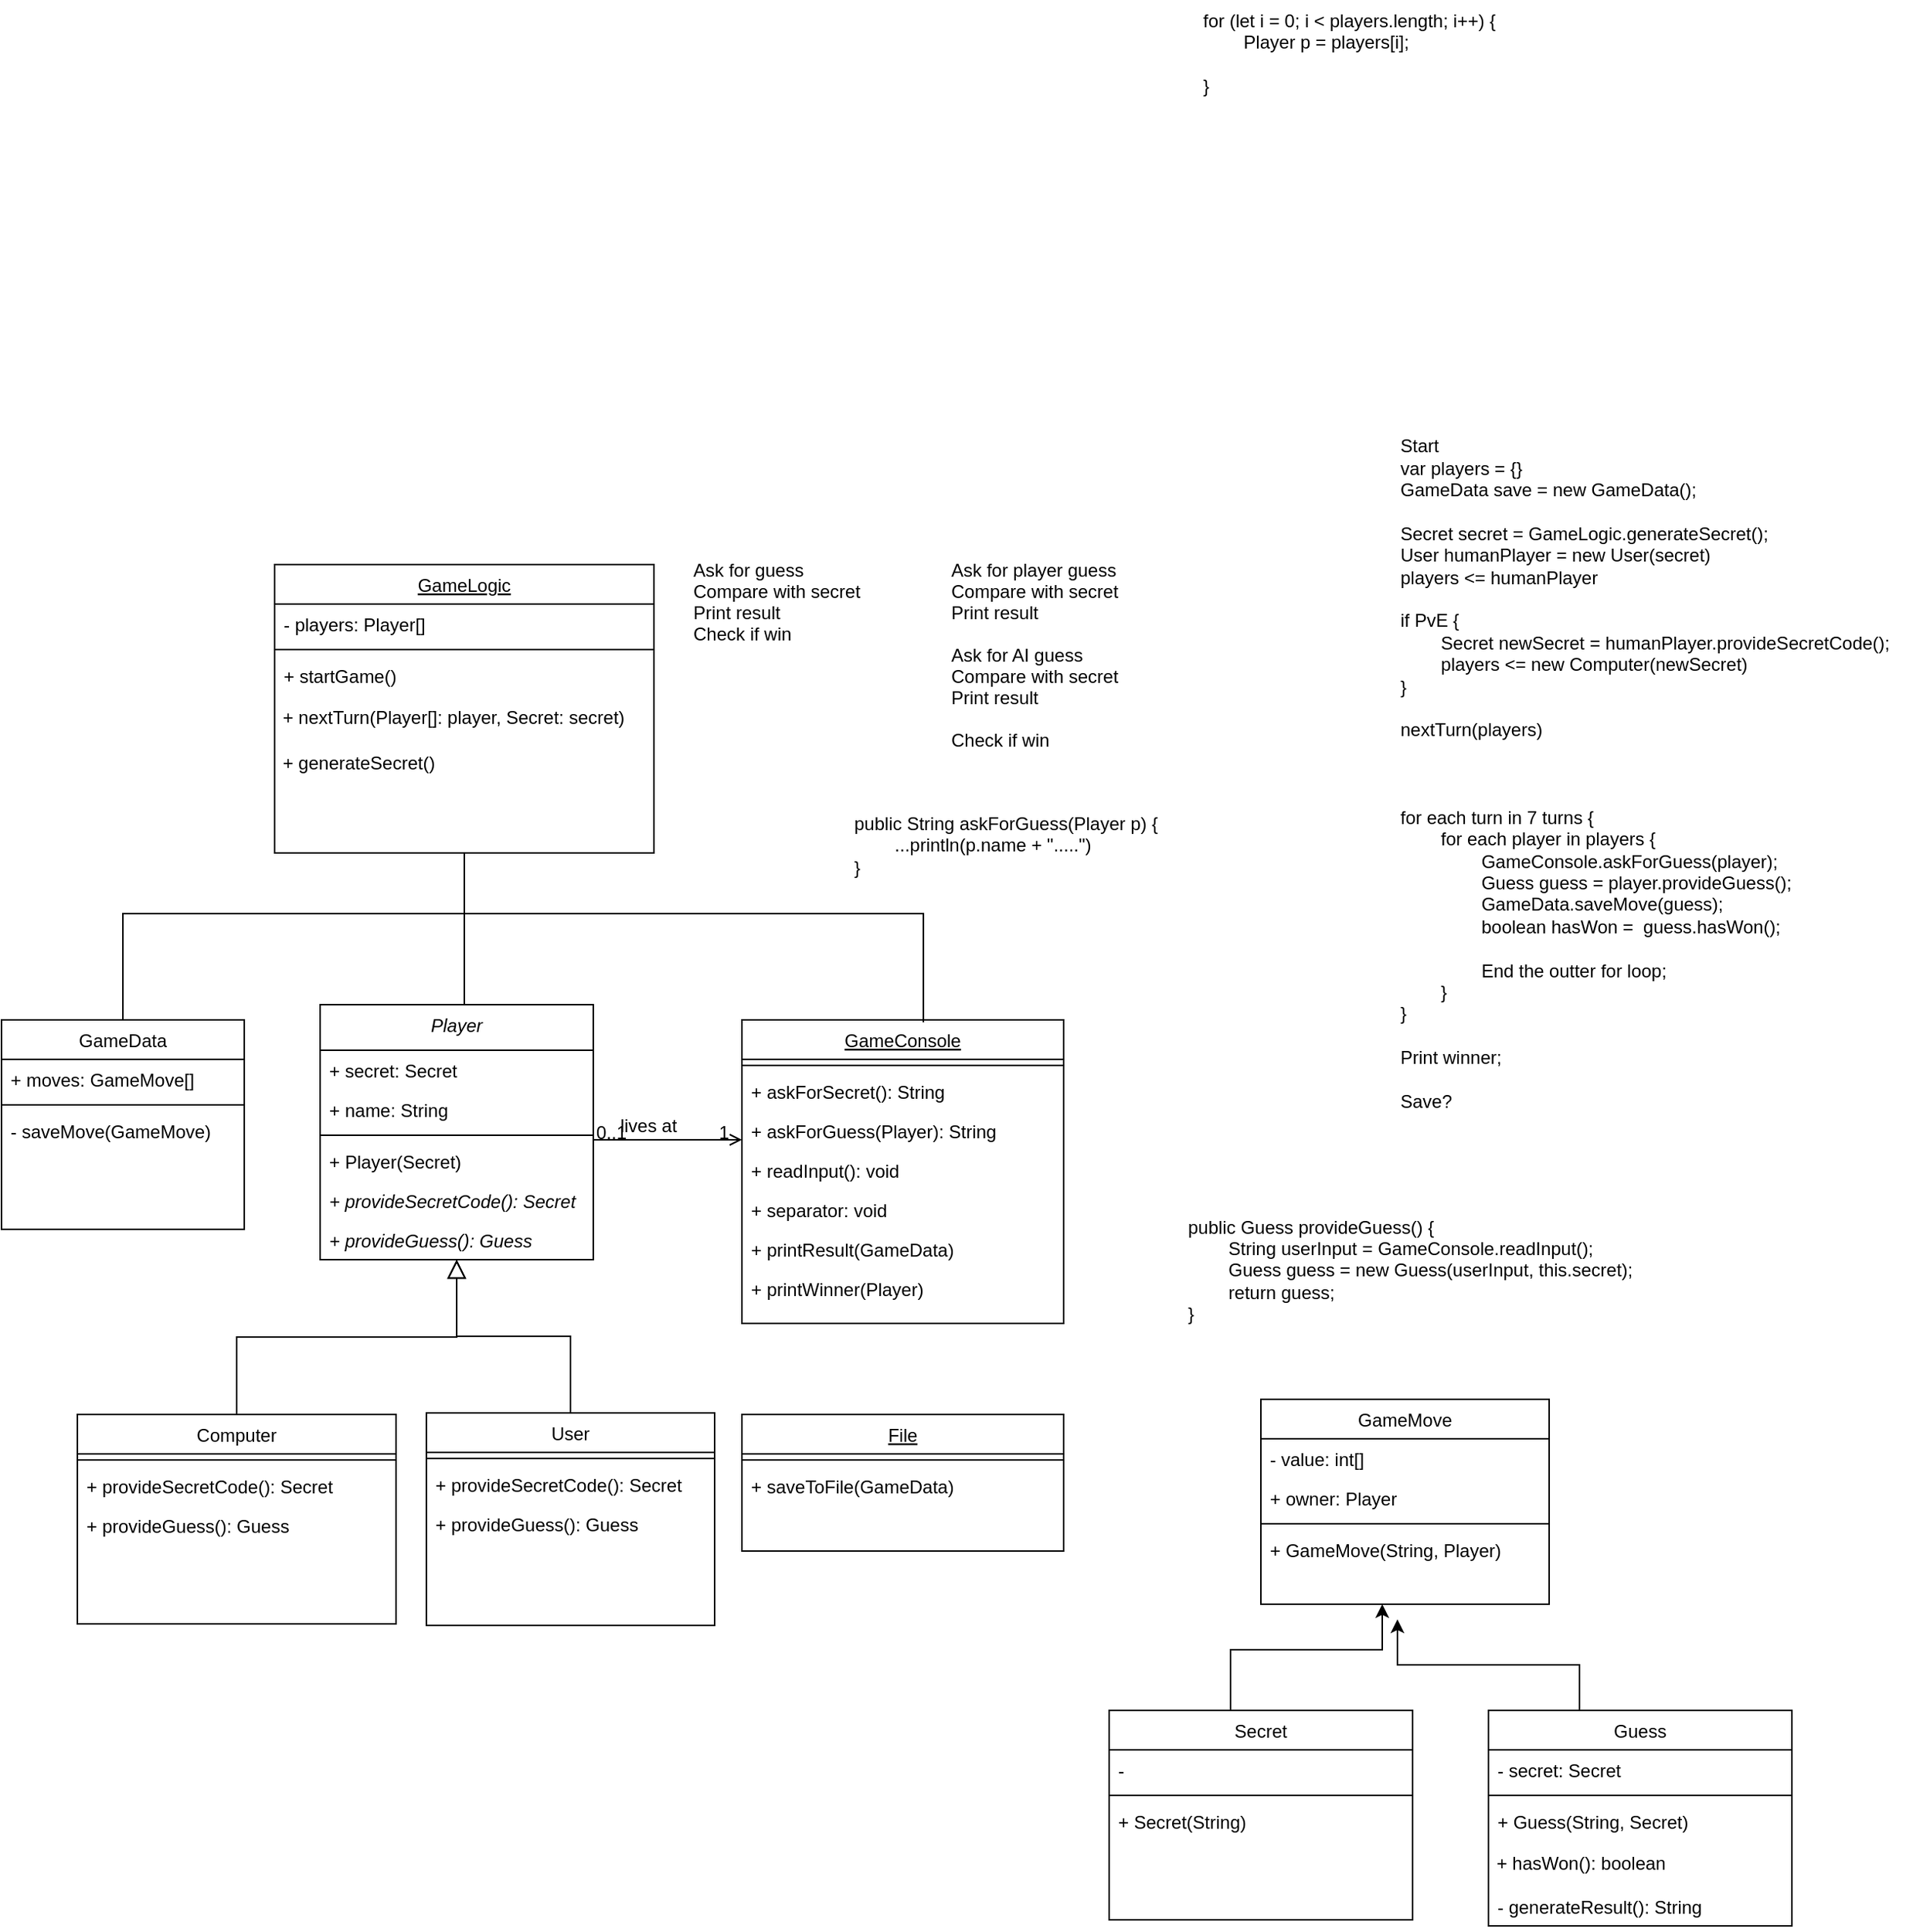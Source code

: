 <mxfile version="24.2.1" type="github">
  <diagram id="C5RBs43oDa-KdzZeNtuy" name="Page-1">
    <mxGraphModel dx="1434" dy="1930" grid="1" gridSize="10" guides="1" tooltips="1" connect="1" arrows="1" fold="1" page="1" pageScale="1" pageWidth="827" pageHeight="1169" math="0" shadow="0">
      <root>
        <mxCell id="WIyWlLk6GJQsqaUBKTNV-0" />
        <mxCell id="WIyWlLk6GJQsqaUBKTNV-1" parent="WIyWlLk6GJQsqaUBKTNV-0" />
        <mxCell id="zkfFHV4jXpPFQw0GAbJ--0" value="Player" style="swimlane;fontStyle=2;align=center;verticalAlign=top;childLayout=stackLayout;horizontal=1;startSize=30;horizontalStack=0;resizeParent=1;resizeLast=0;collapsible=1;marginBottom=0;rounded=0;shadow=0;strokeWidth=1;" parent="WIyWlLk6GJQsqaUBKTNV-1" vertex="1">
          <mxGeometry x="230" y="90" width="180" height="168" as="geometry">
            <mxRectangle x="230" y="140" width="160" height="26" as="alternateBounds" />
          </mxGeometry>
        </mxCell>
        <mxCell id="vdircHRtexoifWMsck6P-38" value="+ secret: Secret" style="text;align=left;verticalAlign=top;spacingLeft=4;spacingRight=4;overflow=hidden;rotatable=0;points=[[0,0.5],[1,0.5]];portConstraint=eastwest;fontStyle=0" vertex="1" parent="zkfFHV4jXpPFQw0GAbJ--0">
          <mxGeometry y="30" width="180" height="26" as="geometry" />
        </mxCell>
        <mxCell id="vdircHRtexoifWMsck6P-43" value="+ name: String" style="text;align=left;verticalAlign=top;spacingLeft=4;spacingRight=4;overflow=hidden;rotatable=0;points=[[0,0.5],[1,0.5]];portConstraint=eastwest;fontStyle=0" vertex="1" parent="zkfFHV4jXpPFQw0GAbJ--0">
          <mxGeometry y="56" width="180" height="26" as="geometry" />
        </mxCell>
        <mxCell id="zkfFHV4jXpPFQw0GAbJ--4" value="&lt;div&gt;&lt;br&gt;&lt;/div&gt;&lt;div&gt;&lt;br&gt;&lt;/div&gt;" style="line;html=1;strokeWidth=1;align=left;verticalAlign=middle;spacingTop=-1;spacingLeft=3;spacingRight=3;rotatable=0;labelPosition=right;points=[];portConstraint=eastwest;" parent="zkfFHV4jXpPFQw0GAbJ--0" vertex="1">
          <mxGeometry y="82" width="180" height="8" as="geometry" />
        </mxCell>
        <mxCell id="vdircHRtexoifWMsck6P-35" value="+ Player(Secret)" style="text;align=left;verticalAlign=top;spacingLeft=4;spacingRight=4;overflow=hidden;rotatable=0;points=[[0,0.5],[1,0.5]];portConstraint=eastwest;fontStyle=0" vertex="1" parent="zkfFHV4jXpPFQw0GAbJ--0">
          <mxGeometry y="90" width="180" height="26" as="geometry" />
        </mxCell>
        <mxCell id="zkfFHV4jXpPFQw0GAbJ--5" value="+ provideSecretCode(): Secret" style="text;align=left;verticalAlign=top;spacingLeft=4;spacingRight=4;overflow=hidden;rotatable=0;points=[[0,0.5],[1,0.5]];portConstraint=eastwest;fontStyle=2" parent="zkfFHV4jXpPFQw0GAbJ--0" vertex="1">
          <mxGeometry y="116" width="180" height="26" as="geometry" />
        </mxCell>
        <mxCell id="3g82UrQl-Anykyf5aEQx-16" value="+ provideGuess(): Guess" style="text;align=left;verticalAlign=top;spacingLeft=4;spacingRight=4;overflow=hidden;rotatable=0;points=[[0,0.5],[1,0.5]];portConstraint=eastwest;fontStyle=2" parent="zkfFHV4jXpPFQw0GAbJ--0" vertex="1">
          <mxGeometry y="142" width="180" height="26" as="geometry" />
        </mxCell>
        <mxCell id="zkfFHV4jXpPFQw0GAbJ--6" value="Computer" style="swimlane;fontStyle=0;align=center;verticalAlign=top;childLayout=stackLayout;horizontal=1;startSize=26;horizontalStack=0;resizeParent=1;resizeLast=0;collapsible=1;marginBottom=0;rounded=0;shadow=0;strokeWidth=1;" parent="WIyWlLk6GJQsqaUBKTNV-1" vertex="1">
          <mxGeometry x="70" y="360" width="210" height="138" as="geometry">
            <mxRectangle x="130" y="380" width="160" height="26" as="alternateBounds" />
          </mxGeometry>
        </mxCell>
        <mxCell id="zkfFHV4jXpPFQw0GAbJ--9" value="" style="line;html=1;strokeWidth=1;align=left;verticalAlign=middle;spacingTop=-1;spacingLeft=3;spacingRight=3;rotatable=0;labelPosition=right;points=[];portConstraint=eastwest;" parent="zkfFHV4jXpPFQw0GAbJ--6" vertex="1">
          <mxGeometry y="26" width="210" height="8" as="geometry" />
        </mxCell>
        <mxCell id="vdircHRtexoifWMsck6P-39" value="+ provideSecretCode(): Secret" style="text;align=left;verticalAlign=top;spacingLeft=4;spacingRight=4;overflow=hidden;rotatable=0;points=[[0,0.5],[1,0.5]];portConstraint=eastwest;fontStyle=0" vertex="1" parent="zkfFHV4jXpPFQw0GAbJ--6">
          <mxGeometry y="34" width="210" height="26" as="geometry" />
        </mxCell>
        <mxCell id="vdircHRtexoifWMsck6P-40" value="+ provideGuess(): Guess" style="text;align=left;verticalAlign=top;spacingLeft=4;spacingRight=4;overflow=hidden;rotatable=0;points=[[0,0.5],[1,0.5]];portConstraint=eastwest;fontStyle=0" vertex="1" parent="zkfFHV4jXpPFQw0GAbJ--6">
          <mxGeometry y="60" width="210" height="26" as="geometry" />
        </mxCell>
        <mxCell id="zkfFHV4jXpPFQw0GAbJ--12" value="" style="endArrow=block;endSize=10;endFill=0;shadow=0;strokeWidth=1;rounded=0;curved=0;edgeStyle=elbowEdgeStyle;elbow=vertical;" parent="WIyWlLk6GJQsqaUBKTNV-1" source="zkfFHV4jXpPFQw0GAbJ--6" target="zkfFHV4jXpPFQw0GAbJ--0" edge="1">
          <mxGeometry width="160" relative="1" as="geometry">
            <mxPoint x="200" y="203" as="sourcePoint" />
            <mxPoint x="200" y="203" as="targetPoint" />
          </mxGeometry>
        </mxCell>
        <mxCell id="zkfFHV4jXpPFQw0GAbJ--13" value="User" style="swimlane;fontStyle=0;align=center;verticalAlign=top;childLayout=stackLayout;horizontal=1;startSize=26;horizontalStack=0;resizeParent=1;resizeLast=0;collapsible=1;marginBottom=0;rounded=0;shadow=0;strokeWidth=1;" parent="WIyWlLk6GJQsqaUBKTNV-1" vertex="1">
          <mxGeometry x="300" y="359" width="190" height="140" as="geometry">
            <mxRectangle x="340" y="380" width="170" height="26" as="alternateBounds" />
          </mxGeometry>
        </mxCell>
        <mxCell id="zkfFHV4jXpPFQw0GAbJ--15" value="" style="line;html=1;strokeWidth=1;align=left;verticalAlign=middle;spacingTop=-1;spacingLeft=3;spacingRight=3;rotatable=0;labelPosition=right;points=[];portConstraint=eastwest;" parent="zkfFHV4jXpPFQw0GAbJ--13" vertex="1">
          <mxGeometry y="26" width="190" height="8" as="geometry" />
        </mxCell>
        <mxCell id="RNJFrju6F8E7_8nDXYtp-1" value="+ provideSecretCode(): Secret" style="text;align=left;verticalAlign=top;spacingLeft=4;spacingRight=4;overflow=hidden;rotatable=0;points=[[0,0.5],[1,0.5]];portConstraint=eastwest;fontStyle=0" vertex="1" parent="zkfFHV4jXpPFQw0GAbJ--13">
          <mxGeometry y="34" width="190" height="26" as="geometry" />
        </mxCell>
        <mxCell id="RNJFrju6F8E7_8nDXYtp-3" value="+ provideGuess(): Guess" style="text;align=left;verticalAlign=top;spacingLeft=4;spacingRight=4;overflow=hidden;rotatable=0;points=[[0,0.5],[1,0.5]];portConstraint=eastwest;fontStyle=0" vertex="1" parent="zkfFHV4jXpPFQw0GAbJ--13">
          <mxGeometry y="60" width="190" height="26" as="geometry" />
        </mxCell>
        <mxCell id="zkfFHV4jXpPFQw0GAbJ--16" value="" style="endArrow=block;endSize=10;endFill=0;shadow=0;strokeWidth=1;rounded=0;curved=0;edgeStyle=elbowEdgeStyle;elbow=vertical;" parent="WIyWlLk6GJQsqaUBKTNV-1" source="zkfFHV4jXpPFQw0GAbJ--13" target="zkfFHV4jXpPFQw0GAbJ--0" edge="1">
          <mxGeometry width="160" relative="1" as="geometry">
            <mxPoint x="210" y="373" as="sourcePoint" />
            <mxPoint x="310" y="271" as="targetPoint" />
          </mxGeometry>
        </mxCell>
        <mxCell id="zkfFHV4jXpPFQw0GAbJ--17" value="GameConsole" style="swimlane;fontStyle=4;align=center;verticalAlign=top;childLayout=stackLayout;horizontal=1;startSize=26;horizontalStack=0;resizeParent=1;resizeLast=0;collapsible=1;marginBottom=0;rounded=0;shadow=0;strokeWidth=1;" parent="WIyWlLk6GJQsqaUBKTNV-1" vertex="1">
          <mxGeometry x="508" y="100" width="212" height="200" as="geometry">
            <mxRectangle x="550" y="140" width="160" height="26" as="alternateBounds" />
          </mxGeometry>
        </mxCell>
        <mxCell id="zkfFHV4jXpPFQw0GAbJ--23" value="" style="line;html=1;strokeWidth=1;align=left;verticalAlign=middle;spacingTop=-1;spacingLeft=3;spacingRight=3;rotatable=0;labelPosition=right;points=[];portConstraint=eastwest;" parent="zkfFHV4jXpPFQw0GAbJ--17" vertex="1">
          <mxGeometry y="26" width="212" height="8" as="geometry" />
        </mxCell>
        <mxCell id="RNJFrju6F8E7_8nDXYtp-4" value="+ askForSecret(): String" style="text;align=left;verticalAlign=top;spacingLeft=4;spacingRight=4;overflow=hidden;rotatable=0;points=[[0,0.5],[1,0.5]];portConstraint=eastwest;fontStyle=0" vertex="1" parent="zkfFHV4jXpPFQw0GAbJ--17">
          <mxGeometry y="34" width="212" height="26" as="geometry" />
        </mxCell>
        <mxCell id="vdircHRtexoifWMsck6P-41" value="+ askForGuess(Player): String" style="text;align=left;verticalAlign=top;spacingLeft=4;spacingRight=4;overflow=hidden;rotatable=0;points=[[0,0.5],[1,0.5]];portConstraint=eastwest;fontStyle=0" vertex="1" parent="zkfFHV4jXpPFQw0GAbJ--17">
          <mxGeometry y="60" width="212" height="26" as="geometry" />
        </mxCell>
        <mxCell id="RNJFrju6F8E7_8nDXYtp-5" value="+ readInput(): void" style="text;align=left;verticalAlign=top;spacingLeft=4;spacingRight=4;overflow=hidden;rotatable=0;points=[[0,0.5],[1,0.5]];portConstraint=eastwest;fontStyle=0" vertex="1" parent="zkfFHV4jXpPFQw0GAbJ--17">
          <mxGeometry y="86" width="212" height="26" as="geometry" />
        </mxCell>
        <mxCell id="RNJFrju6F8E7_8nDXYtp-6" value="+ separator: void" style="text;align=left;verticalAlign=top;spacingLeft=4;spacingRight=4;overflow=hidden;rotatable=0;points=[[0,0.5],[1,0.5]];portConstraint=eastwest;fontStyle=0" vertex="1" parent="zkfFHV4jXpPFQw0GAbJ--17">
          <mxGeometry y="112" width="212" height="26" as="geometry" />
        </mxCell>
        <mxCell id="vdircHRtexoifWMsck6P-24" value="+ printResult(GameData)" style="text;align=left;verticalAlign=top;spacingLeft=4;spacingRight=4;overflow=hidden;rotatable=0;points=[[0,0.5],[1,0.5]];portConstraint=eastwest;" vertex="1" parent="zkfFHV4jXpPFQw0GAbJ--17">
          <mxGeometry y="138" width="212" height="26" as="geometry" />
        </mxCell>
        <mxCell id="vdircHRtexoifWMsck6P-48" value="+ printWinner(Player)" style="text;align=left;verticalAlign=top;spacingLeft=4;spacingRight=4;overflow=hidden;rotatable=0;points=[[0,0.5],[1,0.5]];portConstraint=eastwest;" vertex="1" parent="zkfFHV4jXpPFQw0GAbJ--17">
          <mxGeometry y="164" width="212" height="26" as="geometry" />
        </mxCell>
        <mxCell id="zkfFHV4jXpPFQw0GAbJ--26" value="" style="endArrow=open;shadow=0;strokeWidth=1;rounded=0;curved=0;endFill=1;edgeStyle=elbowEdgeStyle;elbow=vertical;" parent="WIyWlLk6GJQsqaUBKTNV-1" source="zkfFHV4jXpPFQw0GAbJ--0" target="zkfFHV4jXpPFQw0GAbJ--17" edge="1">
          <mxGeometry x="0.5" y="41" relative="1" as="geometry">
            <mxPoint x="380" y="192" as="sourcePoint" />
            <mxPoint x="540" y="192" as="targetPoint" />
            <mxPoint x="-40" y="32" as="offset" />
          </mxGeometry>
        </mxCell>
        <mxCell id="zkfFHV4jXpPFQw0GAbJ--27" value="0..1" style="resizable=0;align=left;verticalAlign=bottom;labelBackgroundColor=none;fontSize=12;" parent="zkfFHV4jXpPFQw0GAbJ--26" connectable="0" vertex="1">
          <mxGeometry x="-1" relative="1" as="geometry">
            <mxPoint y="4" as="offset" />
          </mxGeometry>
        </mxCell>
        <mxCell id="zkfFHV4jXpPFQw0GAbJ--28" value="1" style="resizable=0;align=right;verticalAlign=bottom;labelBackgroundColor=none;fontSize=12;" parent="zkfFHV4jXpPFQw0GAbJ--26" connectable="0" vertex="1">
          <mxGeometry x="1" relative="1" as="geometry">
            <mxPoint x="-7" y="4" as="offset" />
          </mxGeometry>
        </mxCell>
        <mxCell id="zkfFHV4jXpPFQw0GAbJ--29" value="lives at" style="text;html=1;resizable=0;points=[];;align=center;verticalAlign=middle;labelBackgroundColor=none;rounded=0;shadow=0;strokeWidth=1;fontSize=12;" parent="zkfFHV4jXpPFQw0GAbJ--26" vertex="1" connectable="0">
          <mxGeometry x="0.5" y="49" relative="1" as="geometry">
            <mxPoint x="-38" y="40" as="offset" />
          </mxGeometry>
        </mxCell>
        <mxCell id="3g82UrQl-Anykyf5aEQx-3" value="GameData" style="swimlane;fontStyle=0;align=center;verticalAlign=top;childLayout=stackLayout;horizontal=1;startSize=26;horizontalStack=0;resizeParent=1;resizeLast=0;collapsible=1;marginBottom=0;rounded=0;shadow=0;strokeWidth=1;" parent="WIyWlLk6GJQsqaUBKTNV-1" vertex="1">
          <mxGeometry x="20" y="100" width="160" height="138" as="geometry">
            <mxRectangle x="230" y="140" width="160" height="26" as="alternateBounds" />
          </mxGeometry>
        </mxCell>
        <mxCell id="3g82UrQl-Anykyf5aEQx-6" value="+ moves: GameMove[]" style="text;align=left;verticalAlign=top;spacingLeft=4;spacingRight=4;overflow=hidden;rotatable=0;points=[[0,0.5],[1,0.5]];portConstraint=eastwest;rounded=0;shadow=0;html=0;" parent="3g82UrQl-Anykyf5aEQx-3" vertex="1">
          <mxGeometry y="26" width="160" height="26" as="geometry" />
        </mxCell>
        <mxCell id="3g82UrQl-Anykyf5aEQx-7" value="" style="line;html=1;strokeWidth=1;align=left;verticalAlign=middle;spacingTop=-1;spacingLeft=3;spacingRight=3;rotatable=0;labelPosition=right;points=[];portConstraint=eastwest;" parent="3g82UrQl-Anykyf5aEQx-3" vertex="1">
          <mxGeometry y="52" width="160" height="8" as="geometry" />
        </mxCell>
        <mxCell id="3g82UrQl-Anykyf5aEQx-8" value="- saveMove(GameMove)" style="text;align=left;verticalAlign=top;spacingLeft=4;spacingRight=4;overflow=hidden;rotatable=0;points=[[0,0.5],[1,0.5]];portConstraint=eastwest;" parent="3g82UrQl-Anykyf5aEQx-3" vertex="1">
          <mxGeometry y="60" width="160" height="26" as="geometry" />
        </mxCell>
        <mxCell id="3g82UrQl-Anykyf5aEQx-18" value="GameLogic" style="swimlane;fontStyle=4;align=center;verticalAlign=top;childLayout=stackLayout;horizontal=1;startSize=26;horizontalStack=0;resizeParent=1;resizeLast=0;collapsible=1;marginBottom=0;rounded=0;shadow=0;strokeWidth=1;" parent="WIyWlLk6GJQsqaUBKTNV-1" vertex="1">
          <mxGeometry x="200" y="-200" width="250" height="190" as="geometry">
            <mxRectangle x="550" y="140" width="160" height="26" as="alternateBounds" />
          </mxGeometry>
        </mxCell>
        <mxCell id="3g82UrQl-Anykyf5aEQx-20" value="- players: Player[]" style="text;align=left;verticalAlign=top;spacingLeft=4;spacingRight=4;overflow=hidden;rotatable=0;points=[[0,0.5],[1,0.5]];portConstraint=eastwest;rounded=0;shadow=0;html=0;" parent="3g82UrQl-Anykyf5aEQx-18" vertex="1">
          <mxGeometry y="26" width="250" height="26" as="geometry" />
        </mxCell>
        <mxCell id="3g82UrQl-Anykyf5aEQx-25" value="" style="line;html=1;strokeWidth=1;align=left;verticalAlign=middle;spacingTop=-1;spacingLeft=3;spacingRight=3;rotatable=0;labelPosition=right;points=[];portConstraint=eastwest;" parent="3g82UrQl-Anykyf5aEQx-18" vertex="1">
          <mxGeometry y="52" width="250" height="8" as="geometry" />
        </mxCell>
        <mxCell id="3g82UrQl-Anykyf5aEQx-27" value="+ startGame()" style="text;align=left;verticalAlign=top;spacingLeft=4;spacingRight=4;overflow=hidden;rotatable=0;points=[[0,0.5],[1,0.5]];portConstraint=eastwest;" parent="3g82UrQl-Anykyf5aEQx-18" vertex="1">
          <mxGeometry y="60" width="250" height="26" as="geometry" />
        </mxCell>
        <mxCell id="3g82UrQl-Anykyf5aEQx-37" value="&amp;nbsp;+ nextTurn(Player[]: player, Secret: secret)" style="text;html=1;align=left;verticalAlign=middle;resizable=0;points=[];autosize=1;strokeColor=none;fillColor=none;" parent="3g82UrQl-Anykyf5aEQx-18" vertex="1">
          <mxGeometry y="86" width="250" height="30" as="geometry" />
        </mxCell>
        <mxCell id="vdircHRtexoifWMsck6P-34" value="&amp;nbsp;+ generateSecret()" style="text;html=1;align=left;verticalAlign=middle;resizable=0;points=[];autosize=1;strokeColor=none;fillColor=none;" vertex="1" parent="3g82UrQl-Anykyf5aEQx-18">
          <mxGeometry y="116" width="250" height="30" as="geometry" />
        </mxCell>
        <mxCell id="3g82UrQl-Anykyf5aEQx-30" value="" style="endArrow=none;html=1;rounded=0;exitX=0.5;exitY=0;exitDx=0;exitDy=0;entryX=0.5;entryY=1;entryDx=0;entryDy=0;edgeStyle=elbowEdgeStyle;" parent="WIyWlLk6GJQsqaUBKTNV-1" source="zkfFHV4jXpPFQw0GAbJ--0" target="3g82UrQl-Anykyf5aEQx-18" edge="1">
          <mxGeometry width="50" height="50" relative="1" as="geometry">
            <mxPoint x="290" y="40" as="sourcePoint" />
            <mxPoint x="340" y="-10" as="targetPoint" />
            <Array as="points">
              <mxPoint x="325" y="40" />
            </Array>
          </mxGeometry>
        </mxCell>
        <mxCell id="3g82UrQl-Anykyf5aEQx-31" value="" style="endArrow=none;html=1;rounded=0;entryX=0.5;entryY=0;entryDx=0;entryDy=0;exitX=0.5;exitY=1;exitDx=0;exitDy=0;edgeStyle=elbowEdgeStyle;elbow=vertical;" parent="WIyWlLk6GJQsqaUBKTNV-1" source="3g82UrQl-Anykyf5aEQx-18" target="3g82UrQl-Anykyf5aEQx-3" edge="1">
          <mxGeometry width="50" height="50" relative="1" as="geometry">
            <mxPoint x="330" y="-10" as="sourcePoint" />
            <mxPoint x="420" y="-30" as="targetPoint" />
            <Array as="points">
              <mxPoint x="220" y="30" />
            </Array>
          </mxGeometry>
        </mxCell>
        <mxCell id="3g82UrQl-Anykyf5aEQx-32" value="" style="endArrow=none;html=1;rounded=0;entryX=0.5;entryY=1;entryDx=0;entryDy=0;exitX=0.564;exitY=0.008;exitDx=0;exitDy=0;exitPerimeter=0;edgeStyle=elbowEdgeStyle;elbow=vertical;" parent="WIyWlLk6GJQsqaUBKTNV-1" source="zkfFHV4jXpPFQw0GAbJ--17" target="3g82UrQl-Anykyf5aEQx-18" edge="1">
          <mxGeometry width="50" height="50" relative="1" as="geometry">
            <mxPoint x="370" y="20" as="sourcePoint" />
            <mxPoint x="420" y="-30" as="targetPoint" />
            <Array as="points">
              <mxPoint x="470" y="30" />
            </Array>
          </mxGeometry>
        </mxCell>
        <mxCell id="3g82UrQl-Anykyf5aEQx-34" value="Ask for guess&#xa;Compare with secret&#xa;Print result&#xa;Check if win" style="text;align=left;verticalAlign=top;spacingLeft=4;spacingRight=4;overflow=hidden;rotatable=0;points=[[0,0.5],[1,0.5]];portConstraint=eastwest;" parent="WIyWlLk6GJQsqaUBKTNV-1" vertex="1">
          <mxGeometry x="470" y="-210" width="160" height="65" as="geometry" />
        </mxCell>
        <mxCell id="3g82UrQl-Anykyf5aEQx-35" value="Ask for player guess&#xa;Compare with secret&#xa;Print result&#xa;&#xa;Ask for AI guess&#xa;Compare with secret&#xa;Print result&#xa;&#xa;Check if win" style="text;align=left;verticalAlign=top;spacingLeft=4;spacingRight=4;overflow=hidden;rotatable=0;points=[[0,0.5],[1,0.5]];portConstraint=eastwest;" parent="WIyWlLk6GJQsqaUBKTNV-1" vertex="1">
          <mxGeometry x="640" y="-210" width="160" height="140" as="geometry" />
        </mxCell>
        <mxCell id="k7QGSIG-kwI7eNisBRN0-0" value="Start&lt;div&gt;var players = {}&lt;/div&gt;&lt;div&gt;GameData save = new GameData();&lt;/div&gt;&lt;div&gt;&lt;div&gt;&lt;br&gt;&lt;/div&gt;&lt;/div&gt;&lt;div&gt;Secret secret = GameLogic.generateSecret();&lt;/div&gt;&lt;div&gt;User humanPlayer&amp;nbsp;= new User(&lt;span style=&quot;background-color: initial;&quot;&gt;secret&lt;/span&gt;&lt;span style=&quot;background-color: initial;&quot;&gt;)&lt;/span&gt;&lt;br&gt;&lt;/div&gt;&lt;div&gt;players &amp;lt;=&amp;nbsp;&lt;span style=&quot;background-color: initial;&quot;&gt;humanPlayer&lt;/span&gt;&lt;/div&gt;&lt;div&gt;&lt;br&gt;&lt;/div&gt;&lt;div&gt;if PvE {&lt;/div&gt;&lt;div&gt;&lt;div&gt;&lt;span style=&quot;white-space: pre;&quot;&gt;&#x9;&lt;/span&gt;Secret newSecret&amp;nbsp;= humanPlayer&lt;span style=&quot;background-color: initial;&quot;&gt;.&lt;/span&gt;&lt;span style=&quot;background-color: initial;&quot;&gt;provideSecretCode();&lt;/span&gt;&lt;/div&gt;&lt;/div&gt;&lt;div&gt;&lt;span style=&quot;white-space: pre;&quot;&gt;&#x9;&lt;/span&gt;players &amp;lt;= new Computer(&lt;span style=&quot;background-color: initial;&quot;&gt;newSecret&lt;/span&gt;&lt;span style=&quot;background-color: initial;&quot;&gt;)&lt;/span&gt;&lt;/div&gt;&lt;div&gt;}&lt;/div&gt;&lt;div&gt;&lt;br&gt;&lt;/div&gt;&lt;div&gt;nextTurn(players)&lt;/div&gt;&lt;div&gt;&lt;br&gt;&lt;/div&gt;&lt;div&gt;&lt;br&gt;&lt;/div&gt;&lt;div&gt;&lt;br&gt;&lt;/div&gt;&lt;div&gt;for each turn in 7 turns {&lt;/div&gt;&lt;div&gt;&lt;span style=&quot;white-space: pre;&quot;&gt;&#x9;&lt;/span&gt;for each player in players {&lt;/div&gt;&lt;div&gt;&lt;span style=&quot;white-space: pre;&quot;&gt;&#x9;&lt;span style=&quot;white-space: pre;&quot;&gt;&#x9;&lt;/span&gt;&lt;/span&gt;&lt;span style=&quot;background-color: initial;&quot;&gt;GameConsole.askForGuess(&lt;/span&gt;&lt;span style=&quot;background-color: initial;&quot;&gt;player&lt;/span&gt;&lt;span style=&quot;background-color: initial;&quot;&gt;);&lt;/span&gt;&lt;/div&gt;&lt;div&gt;&lt;span style=&quot;white-space: pre;&quot;&gt;&#x9;&lt;span style=&quot;white-space: pre;&quot;&gt;&#x9;&lt;/span&gt;&lt;/span&gt;Guess guess = player.provideGuess();&lt;/div&gt;&lt;div&gt;&lt;span style=&quot;white-space: pre;&quot;&gt;&#x9;&lt;span style=&quot;white-space: pre;&quot;&gt;&#x9;&lt;/span&gt;&lt;/span&gt;GameData.saveMove(&lt;span style=&quot;background-color: initial;&quot;&gt;guess);&lt;/span&gt;&lt;/div&gt;&lt;div&gt;&lt;span style=&quot;background-color: initial;&quot;&gt;&lt;span style=&quot;white-space: pre;&quot;&gt;&lt;span style=&quot;white-space: pre;&quot;&gt;&#x9;&lt;/span&gt;&#x9;boolean hasWon =&lt;/span&gt;&lt;span style=&quot;white-space: pre;&quot;&gt;&#x9;&lt;/span&gt;guess.hasWon();&lt;/span&gt;&lt;/div&gt;&lt;div&gt;&lt;span style=&quot;background-color: initial;&quot;&gt;&lt;span style=&quot;white-space: pre;&quot;&gt;&#x9;&lt;/span&gt;&lt;span style=&quot;white-space: pre;&quot;&gt;&#x9;&lt;/span&gt;&lt;br&gt;&lt;/span&gt;&lt;/div&gt;&lt;div&gt;&lt;span style=&quot;white-space: pre;&quot;&gt;&#x9;&lt;/span&gt;&lt;span style=&quot;white-space: pre;&quot;&gt;&#x9;&lt;/span&gt;End the outter for loop;&lt;br&gt;&lt;/div&gt;&lt;div&gt;&lt;span style=&quot;white-space: pre;&quot;&gt;&#x9;&lt;/span&gt;}&lt;/div&gt;&lt;div&gt;}&lt;/div&gt;&lt;div&gt;&lt;br&gt;&lt;/div&gt;&lt;div&gt;Print winner;&lt;/div&gt;&lt;div&gt;&lt;br&gt;&lt;/div&gt;&lt;div&gt;Save?&lt;/div&gt;&lt;div&gt;&lt;br&gt;&lt;/div&gt;" style="text;html=1;align=left;verticalAlign=middle;resizable=0;points=[];autosize=1;strokeColor=none;fillColor=none;" parent="WIyWlLk6GJQsqaUBKTNV-1" vertex="1">
          <mxGeometry x="940" y="-290" width="350" height="470" as="geometry" />
        </mxCell>
        <mxCell id="vdircHRtexoifWMsck6P-0" value="GameMove" style="swimlane;fontStyle=0;align=center;verticalAlign=top;childLayout=stackLayout;horizontal=1;startSize=26;horizontalStack=0;resizeParent=1;resizeLast=0;collapsible=1;marginBottom=0;rounded=0;shadow=0;strokeWidth=1;" vertex="1" parent="WIyWlLk6GJQsqaUBKTNV-1">
          <mxGeometry x="850" y="350" width="190" height="135" as="geometry">
            <mxRectangle x="550" y="140" width="160" height="26" as="alternateBounds" />
          </mxGeometry>
        </mxCell>
        <mxCell id="vdircHRtexoifWMsck6P-1" value="- value: int[]" style="text;align=left;verticalAlign=top;spacingLeft=4;spacingRight=4;overflow=hidden;rotatable=0;points=[[0,0.5],[1,0.5]];portConstraint=eastwest;" vertex="1" parent="vdircHRtexoifWMsck6P-0">
          <mxGeometry y="26" width="190" height="26" as="geometry" />
        </mxCell>
        <mxCell id="vdircHRtexoifWMsck6P-22" value="+ owner: Player" style="text;align=left;verticalAlign=top;spacingLeft=4;spacingRight=4;overflow=hidden;rotatable=0;points=[[0,0.5],[1,0.5]];portConstraint=eastwest;" vertex="1" parent="vdircHRtexoifWMsck6P-0">
          <mxGeometry y="52" width="190" height="26" as="geometry" />
        </mxCell>
        <mxCell id="vdircHRtexoifWMsck6P-7" value="" style="line;html=1;strokeWidth=1;align=left;verticalAlign=middle;spacingTop=-1;spacingLeft=3;spacingRight=3;rotatable=0;labelPosition=right;points=[];portConstraint=eastwest;" vertex="1" parent="vdircHRtexoifWMsck6P-0">
          <mxGeometry y="78" width="190" height="8" as="geometry" />
        </mxCell>
        <mxCell id="vdircHRtexoifWMsck6P-8" value="+ GameMove(String, Player)" style="text;align=left;verticalAlign=top;spacingLeft=4;spacingRight=4;overflow=hidden;rotatable=0;points=[[0,0.5],[1,0.5]];portConstraint=eastwest;" vertex="1" parent="vdircHRtexoifWMsck6P-0">
          <mxGeometry y="86" width="190" height="26" as="geometry" />
        </mxCell>
        <mxCell id="vdircHRtexoifWMsck6P-20" value="" style="edgeStyle=orthogonalEdgeStyle;rounded=0;orthogonalLoop=1;jettySize=auto;html=1;" edge="1" parent="WIyWlLk6GJQsqaUBKTNV-1" source="vdircHRtexoifWMsck6P-10">
          <mxGeometry relative="1" as="geometry">
            <mxPoint x="930" y="485" as="targetPoint" />
            <Array as="points">
              <mxPoint x="830" y="515" />
              <mxPoint x="930" y="515" />
            </Array>
          </mxGeometry>
        </mxCell>
        <mxCell id="vdircHRtexoifWMsck6P-10" value="Secret" style="swimlane;fontStyle=0;align=center;verticalAlign=top;childLayout=stackLayout;horizontal=1;startSize=26;horizontalStack=0;resizeParent=1;resizeLast=0;collapsible=1;marginBottom=0;rounded=0;shadow=0;strokeWidth=1;" vertex="1" parent="WIyWlLk6GJQsqaUBKTNV-1">
          <mxGeometry x="750" y="555" width="200" height="138" as="geometry">
            <mxRectangle x="550" y="140" width="160" height="26" as="alternateBounds" />
          </mxGeometry>
        </mxCell>
        <mxCell id="vdircHRtexoifWMsck6P-11" value="-" style="text;align=left;verticalAlign=top;spacingLeft=4;spacingRight=4;overflow=hidden;rotatable=0;points=[[0,0.5],[1,0.5]];portConstraint=eastwest;" vertex="1" parent="vdircHRtexoifWMsck6P-10">
          <mxGeometry y="26" width="200" height="26" as="geometry" />
        </mxCell>
        <mxCell id="vdircHRtexoifWMsck6P-12" value="" style="line;html=1;strokeWidth=1;align=left;verticalAlign=middle;spacingTop=-1;spacingLeft=3;spacingRight=3;rotatable=0;labelPosition=right;points=[];portConstraint=eastwest;" vertex="1" parent="vdircHRtexoifWMsck6P-10">
          <mxGeometry y="52" width="200" height="8" as="geometry" />
        </mxCell>
        <mxCell id="vdircHRtexoifWMsck6P-13" value="+ Secret(String)" style="text;align=left;verticalAlign=top;spacingLeft=4;spacingRight=4;overflow=hidden;rotatable=0;points=[[0,0.5],[1,0.5]];portConstraint=eastwest;" vertex="1" parent="vdircHRtexoifWMsck6P-10">
          <mxGeometry y="60" width="200" height="26" as="geometry" />
        </mxCell>
        <mxCell id="vdircHRtexoifWMsck6P-15" value="Guess" style="swimlane;fontStyle=0;align=center;verticalAlign=top;childLayout=stackLayout;horizontal=1;startSize=26;horizontalStack=0;resizeParent=1;resizeLast=0;collapsible=1;marginBottom=0;rounded=0;shadow=0;strokeWidth=1;" vertex="1" parent="WIyWlLk6GJQsqaUBKTNV-1">
          <mxGeometry x="1000" y="555" width="200" height="142" as="geometry">
            <mxRectangle x="550" y="140" width="160" height="26" as="alternateBounds" />
          </mxGeometry>
        </mxCell>
        <mxCell id="vdircHRtexoifWMsck6P-16" value="- secret: Secret" style="text;align=left;verticalAlign=top;spacingLeft=4;spacingRight=4;overflow=hidden;rotatable=0;points=[[0,0.5],[1,0.5]];portConstraint=eastwest;" vertex="1" parent="vdircHRtexoifWMsck6P-15">
          <mxGeometry y="26" width="200" height="26" as="geometry" />
        </mxCell>
        <mxCell id="vdircHRtexoifWMsck6P-17" value="" style="line;html=1;strokeWidth=1;align=left;verticalAlign=middle;spacingTop=-1;spacingLeft=3;spacingRight=3;rotatable=0;labelPosition=right;points=[];portConstraint=eastwest;" vertex="1" parent="vdircHRtexoifWMsck6P-15">
          <mxGeometry y="52" width="200" height="8" as="geometry" />
        </mxCell>
        <mxCell id="vdircHRtexoifWMsck6P-18" value="+ Guess(String, Secret)" style="text;align=left;verticalAlign=top;spacingLeft=4;spacingRight=4;overflow=hidden;rotatable=0;points=[[0,0.5],[1,0.5]];portConstraint=eastwest;" vertex="1" parent="vdircHRtexoifWMsck6P-15">
          <mxGeometry y="60" width="200" height="26" as="geometry" />
        </mxCell>
        <mxCell id="vdircHRtexoifWMsck6P-46" value="&amp;nbsp;+ hasWon(): boolean" style="text;html=1;align=left;verticalAlign=middle;resizable=0;points=[];autosize=1;strokeColor=none;fillColor=none;" vertex="1" parent="vdircHRtexoifWMsck6P-15">
          <mxGeometry y="86" width="200" height="30" as="geometry" />
        </mxCell>
        <mxCell id="vdircHRtexoifWMsck6P-19" value="- generateResult(): String" style="text;align=left;verticalAlign=top;spacingLeft=4;spacingRight=4;overflow=hidden;rotatable=0;points=[[0,0.5],[1,0.5]];portConstraint=eastwest;" vertex="1" parent="vdircHRtexoifWMsck6P-15">
          <mxGeometry y="116" width="200" height="26" as="geometry" />
        </mxCell>
        <mxCell id="vdircHRtexoifWMsck6P-21" value="" style="edgeStyle=orthogonalEdgeStyle;rounded=0;orthogonalLoop=1;jettySize=auto;html=1;" edge="1" parent="WIyWlLk6GJQsqaUBKTNV-1">
          <mxGeometry relative="1" as="geometry">
            <mxPoint x="1080" y="555" as="sourcePoint" />
            <mxPoint x="940" y="495" as="targetPoint" />
            <Array as="points">
              <mxPoint x="1090" y="555" />
              <mxPoint x="1060" y="555" />
              <mxPoint x="1060" y="525" />
              <mxPoint x="940" y="525" />
            </Array>
          </mxGeometry>
        </mxCell>
        <mxCell id="vdircHRtexoifWMsck6P-25" value="File" style="swimlane;fontStyle=4;align=center;verticalAlign=top;childLayout=stackLayout;horizontal=1;startSize=26;horizontalStack=0;resizeParent=1;resizeLast=0;collapsible=1;marginBottom=0;rounded=0;shadow=0;strokeWidth=1;" vertex="1" parent="WIyWlLk6GJQsqaUBKTNV-1">
          <mxGeometry x="508" y="360" width="212" height="90" as="geometry">
            <mxRectangle x="550" y="140" width="160" height="26" as="alternateBounds" />
          </mxGeometry>
        </mxCell>
        <mxCell id="vdircHRtexoifWMsck6P-26" value="" style="line;html=1;strokeWidth=1;align=left;verticalAlign=middle;spacingTop=-1;spacingLeft=3;spacingRight=3;rotatable=0;labelPosition=right;points=[];portConstraint=eastwest;" vertex="1" parent="vdircHRtexoifWMsck6P-25">
          <mxGeometry y="26" width="212" height="8" as="geometry" />
        </mxCell>
        <mxCell id="vdircHRtexoifWMsck6P-31" value="+ saveToFile(GameData)" style="text;align=left;verticalAlign=top;spacingLeft=4;spacingRight=4;overflow=hidden;rotatable=0;points=[[0,0.5],[1,0.5]];portConstraint=eastwest;" vertex="1" parent="vdircHRtexoifWMsck6P-25">
          <mxGeometry y="34" width="212" height="26" as="geometry" />
        </mxCell>
        <mxCell id="vdircHRtexoifWMsck6P-33" value="&lt;div style=&quot;&quot;&gt;public String askForGuess(Player p) {&lt;/div&gt;&lt;div style=&quot;&quot;&gt;&lt;span style=&quot;white-space: pre;&quot;&gt;&#x9;&lt;/span&gt;...println(p.name + &quot;.....&quot;)&lt;/div&gt;&lt;div style=&quot;&quot;&gt;&lt;span style=&quot;background-color: initial;&quot;&gt;}&lt;/span&gt;&lt;/div&gt;" style="text;html=1;align=left;verticalAlign=middle;resizable=0;points=[];autosize=1;strokeColor=none;fillColor=none;" vertex="1" parent="WIyWlLk6GJQsqaUBKTNV-1">
          <mxGeometry x="580" y="-45" width="220" height="60" as="geometry" />
        </mxCell>
        <mxCell id="vdircHRtexoifWMsck6P-42" value="&lt;div style=&quot;&quot;&gt;public Guess provideGuess() {&lt;/div&gt;&lt;div style=&quot;&quot;&gt;&lt;span style=&quot;white-space: pre;&quot;&gt;&#x9;&lt;/span&gt;String userInput = G&lt;span style=&quot;background-color: initial;&quot;&gt;ameConsole.readInput();&lt;/span&gt;&lt;br&gt;&lt;/div&gt;&lt;div style=&quot;&quot;&gt;&lt;span style=&quot;background-color: initial;&quot;&gt;&lt;span style=&quot;white-space: pre;&quot;&gt;&#x9;&lt;/span&gt;Guess guess = new Guess(userInput, this.secret);&lt;/span&gt;&lt;/div&gt;&lt;div style=&quot;&quot;&gt;&lt;span style=&quot;background-color: initial;&quot;&gt;&lt;span style=&quot;white-space: pre;&quot;&gt;&#x9;&lt;/span&gt;return guess;&lt;br&gt;&lt;/span&gt;&lt;/div&gt;&lt;div style=&quot;&quot;&gt;&lt;span style=&quot;background-color: initial;&quot;&gt;}&lt;/span&gt;&lt;/div&gt;" style="text;html=1;align=left;verticalAlign=middle;resizable=0;points=[];autosize=1;strokeColor=none;fillColor=none;" vertex="1" parent="WIyWlLk6GJQsqaUBKTNV-1">
          <mxGeometry x="800" y="220" width="320" height="90" as="geometry" />
        </mxCell>
        <mxCell id="vdircHRtexoifWMsck6P-44" value="for (let i = 0; i &amp;lt; players.length; i++) {&lt;div&gt;&lt;span style=&quot;white-space: pre;&quot;&gt;&#x9;&lt;/span&gt;Player p = players[i];&lt;br&gt;&lt;/div&gt;&lt;div&gt;&lt;br&gt;&lt;/div&gt;&lt;div&gt;}&lt;/div&gt;" style="text;html=1;align=left;verticalAlign=middle;resizable=0;points=[];autosize=1;strokeColor=none;fillColor=none;" vertex="1" parent="WIyWlLk6GJQsqaUBKTNV-1">
          <mxGeometry x="810" y="-572" width="220" height="70" as="geometry" />
        </mxCell>
      </root>
    </mxGraphModel>
  </diagram>
</mxfile>
